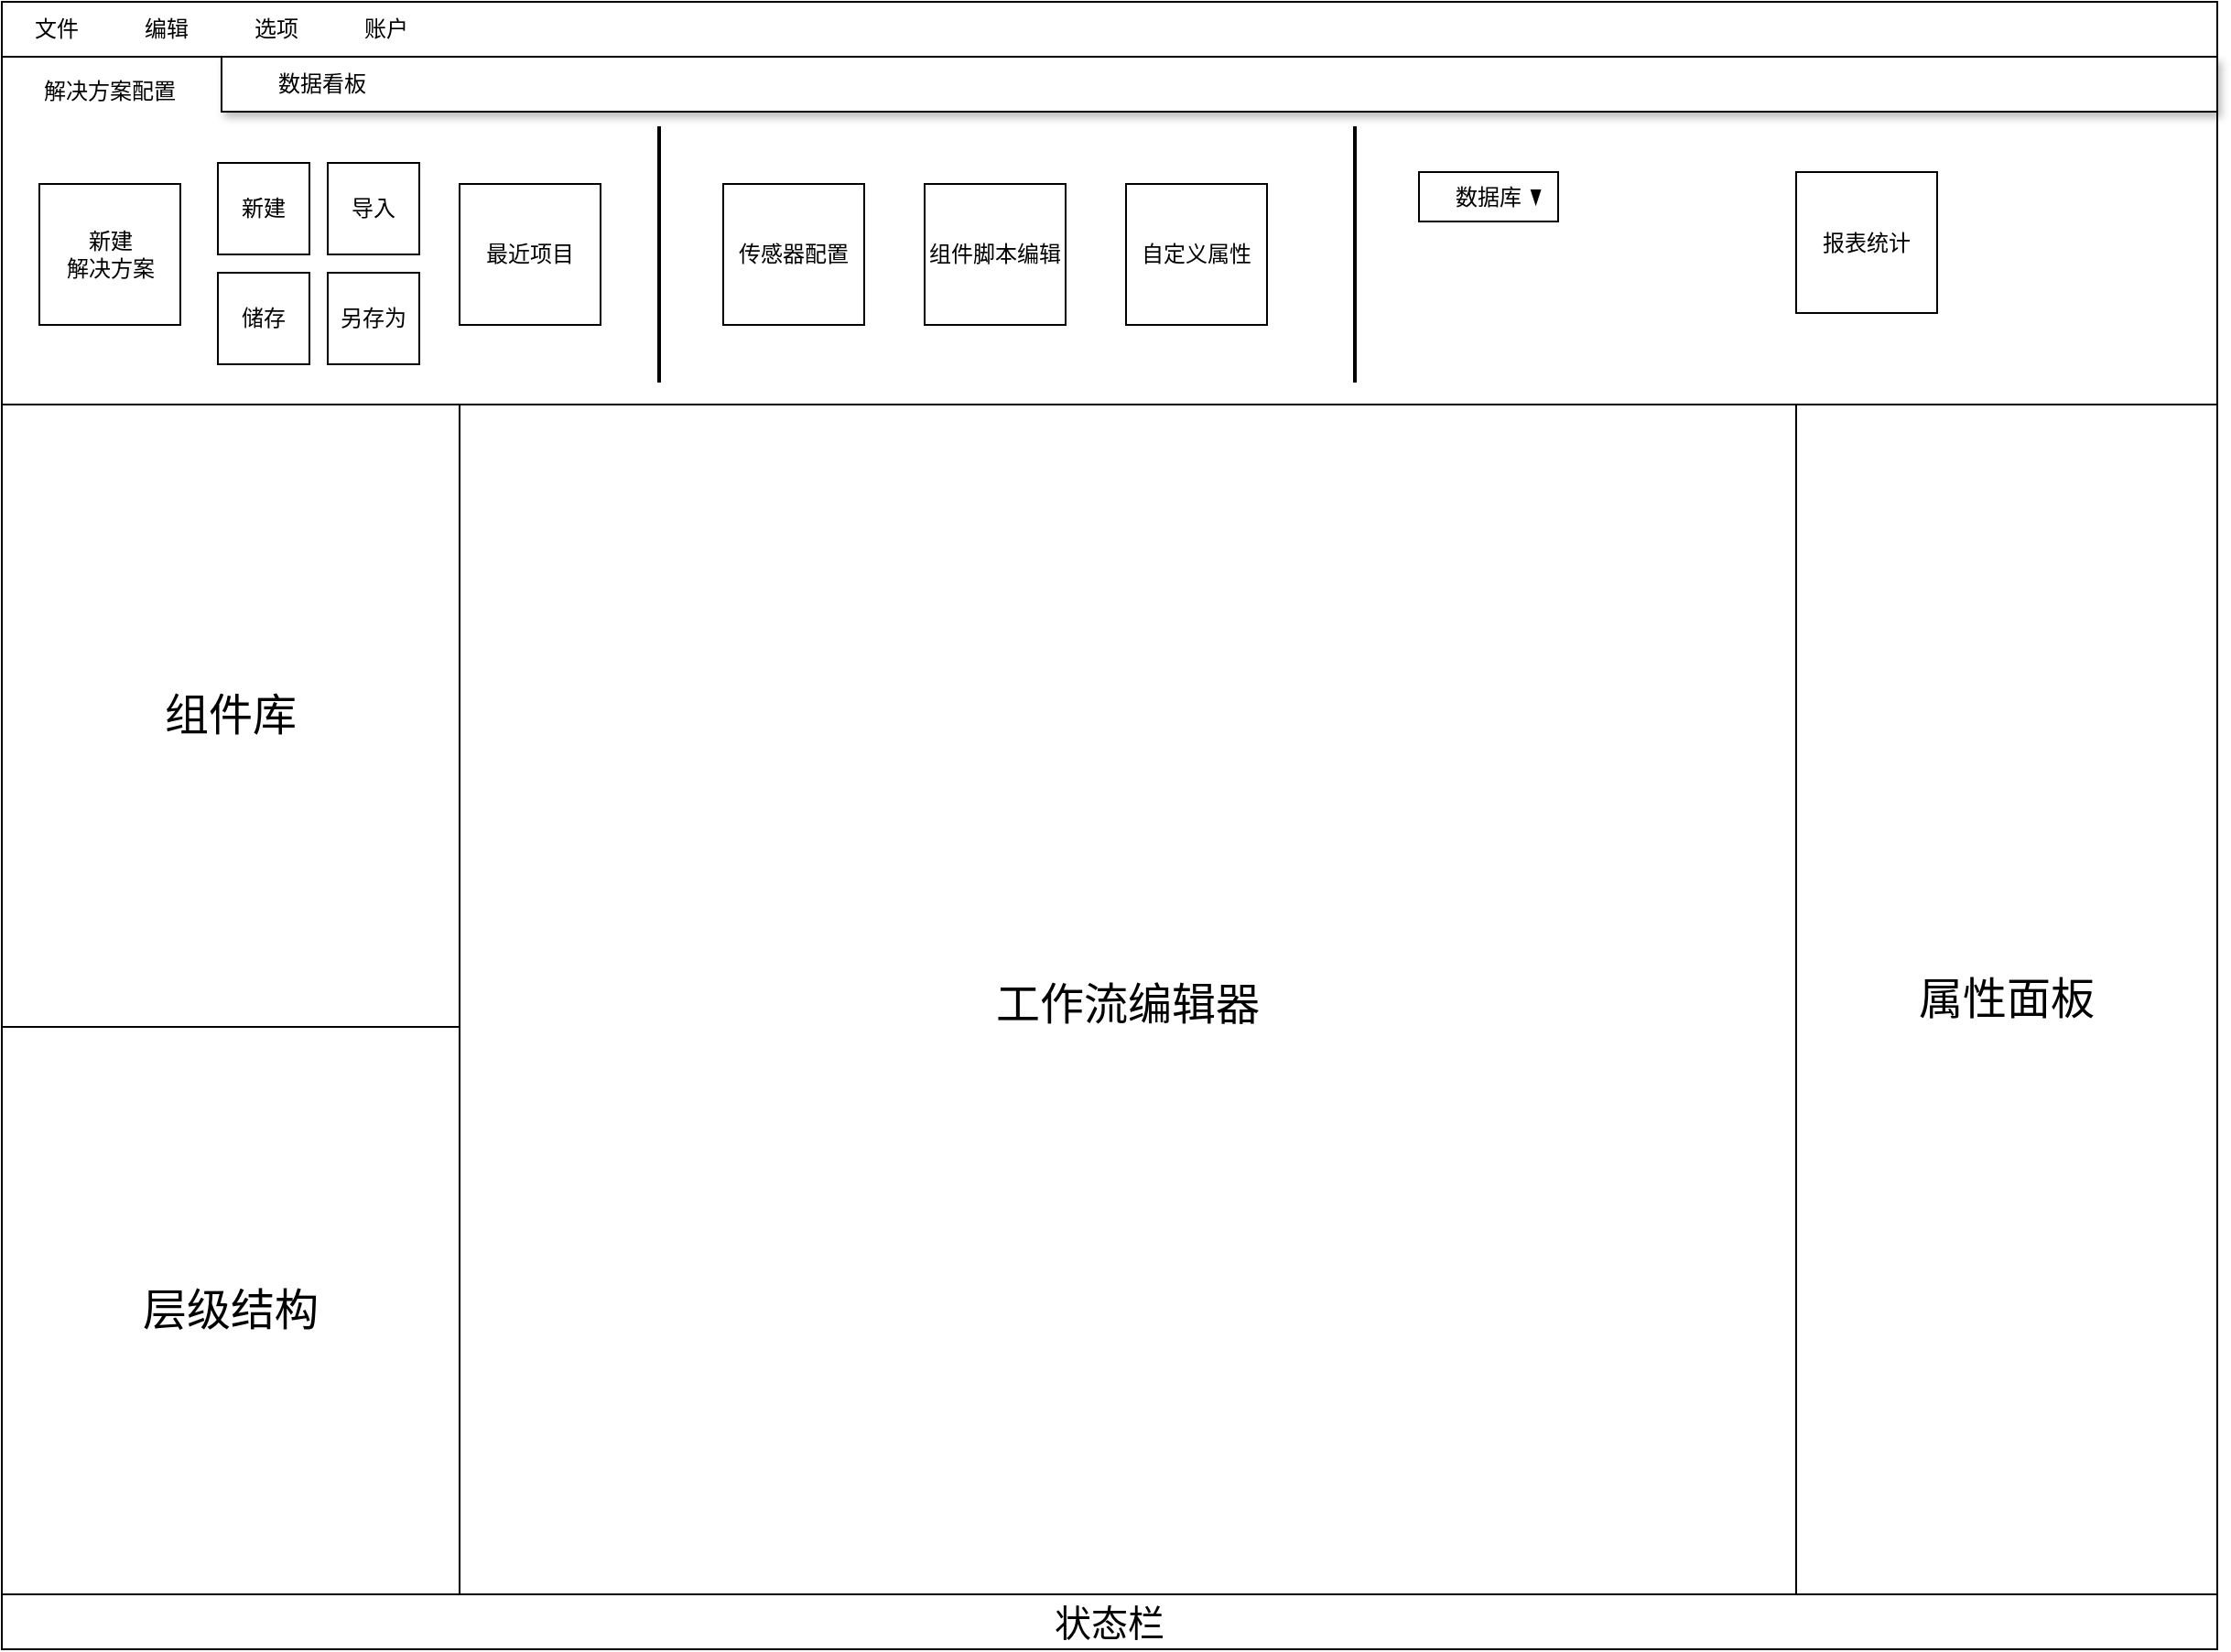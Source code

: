 <mxfile version="20.4.0" type="github">
  <diagram id="1T27g-t3n0TKRR1sPoDJ" name="第 1 页">
    <mxGraphModel dx="1863" dy="592" grid="1" gridSize="10" guides="1" tooltips="1" connect="1" arrows="1" fold="1" page="1" pageScale="1" pageWidth="827" pageHeight="1169" math="0" shadow="0">
      <root>
        <mxCell id="0" />
        <mxCell id="1" parent="0" />
        <mxCell id="6tSdoASQQvIuinm9NfsN-1" value="" style="rounded=0;whiteSpace=wrap;html=1;" vertex="1" parent="1">
          <mxGeometry x="-470" y="80" width="1210" height="190" as="geometry" />
        </mxCell>
        <mxCell id="6tSdoASQQvIuinm9NfsN-2" value="&lt;font style=&quot;font-size: 20px;&quot;&gt;状态栏&lt;/font&gt;" style="rounded=0;whiteSpace=wrap;html=1;" vertex="1" parent="1">
          <mxGeometry x="-470" y="920" width="1210" height="30" as="geometry" />
        </mxCell>
        <mxCell id="6tSdoASQQvIuinm9NfsN-3" value="&lt;font style=&quot;font-size: 24px;&quot;&gt;组件库&lt;/font&gt;" style="rounded=0;whiteSpace=wrap;html=1;" vertex="1" parent="1">
          <mxGeometry x="-470" y="270" width="250" height="340" as="geometry" />
        </mxCell>
        <mxCell id="6tSdoASQQvIuinm9NfsN-4" value="&lt;font style=&quot;font-size: 24px;&quot;&gt;属性面板&lt;/font&gt;" style="rounded=0;whiteSpace=wrap;html=1;" vertex="1" parent="1">
          <mxGeometry x="510" y="270" width="230" height="650" as="geometry" />
        </mxCell>
        <mxCell id="6tSdoASQQvIuinm9NfsN-5" value="" style="rounded=0;whiteSpace=wrap;html=1;" vertex="1" parent="1">
          <mxGeometry x="-470" y="50" width="1210" height="30" as="geometry" />
        </mxCell>
        <mxCell id="6tSdoASQQvIuinm9NfsN-6" value="文件" style="text;html=1;strokeColor=none;fillColor=none;align=center;verticalAlign=middle;whiteSpace=wrap;rounded=0;" vertex="1" parent="1">
          <mxGeometry x="-470" y="50" width="60" height="30" as="geometry" />
        </mxCell>
        <mxCell id="6tSdoASQQvIuinm9NfsN-7" value="编辑" style="text;html=1;strokeColor=none;fillColor=none;align=center;verticalAlign=middle;whiteSpace=wrap;rounded=0;" vertex="1" parent="1">
          <mxGeometry x="-410" y="50" width="60" height="30" as="geometry" />
        </mxCell>
        <mxCell id="6tSdoASQQvIuinm9NfsN-8" value="选项" style="text;html=1;strokeColor=none;fillColor=none;align=center;verticalAlign=middle;whiteSpace=wrap;rounded=0;" vertex="1" parent="1">
          <mxGeometry x="-350" y="50" width="60" height="30" as="geometry" />
        </mxCell>
        <mxCell id="6tSdoASQQvIuinm9NfsN-9" value="账户" style="text;html=1;strokeColor=none;fillColor=none;align=center;verticalAlign=middle;whiteSpace=wrap;rounded=0;" vertex="1" parent="1">
          <mxGeometry x="-290" y="50" width="60" height="30" as="geometry" />
        </mxCell>
        <mxCell id="6tSdoASQQvIuinm9NfsN-10" value="新建" style="rounded=0;whiteSpace=wrap;html=1;" vertex="1" parent="1">
          <mxGeometry x="-352" y="138" width="50" height="50" as="geometry" />
        </mxCell>
        <mxCell id="6tSdoASQQvIuinm9NfsN-11" value="导入" style="rounded=0;whiteSpace=wrap;html=1;" vertex="1" parent="1">
          <mxGeometry x="-292" y="138" width="50" height="50" as="geometry" />
        </mxCell>
        <mxCell id="6tSdoASQQvIuinm9NfsN-12" value="另存为" style="rounded=0;whiteSpace=wrap;html=1;" vertex="1" parent="1">
          <mxGeometry x="-292" y="198" width="50" height="50" as="geometry" />
        </mxCell>
        <mxCell id="6tSdoASQQvIuinm9NfsN-13" value="储存" style="rounded=0;whiteSpace=wrap;html=1;" vertex="1" parent="1">
          <mxGeometry x="-352" y="198" width="50" height="50" as="geometry" />
        </mxCell>
        <mxCell id="6tSdoASQQvIuinm9NfsN-14" value="" style="line;strokeWidth=2;direction=south;html=1;" vertex="1" parent="1">
          <mxGeometry x="-116" y="118" width="10" height="140" as="geometry" />
        </mxCell>
        <mxCell id="6tSdoASQQvIuinm9NfsN-16" value="组件脚本编辑" style="rounded=0;whiteSpace=wrap;html=1;" vertex="1" parent="1">
          <mxGeometry x="34" y="149.5" width="77" height="77" as="geometry" />
        </mxCell>
        <mxCell id="6tSdoASQQvIuinm9NfsN-17" value="自定义属性" style="rounded=0;whiteSpace=wrap;html=1;" vertex="1" parent="1">
          <mxGeometry x="144" y="149.5" width="77" height="77" as="geometry" />
        </mxCell>
        <mxCell id="6tSdoASQQvIuinm9NfsN-20" value="&lt;font style=&quot;font-size: 24px;&quot;&gt;工作流编辑器&lt;/font&gt;" style="rounded=0;whiteSpace=wrap;html=1;fontSize=30;fillColor=#FFFFFF;" vertex="1" parent="1">
          <mxGeometry x="-220" y="270" width="730" height="650" as="geometry" />
        </mxCell>
        <mxCell id="6tSdoASQQvIuinm9NfsN-21" value="" style="group;glass=0;rounded=1;" vertex="1" connectable="0" parent="1">
          <mxGeometry x="304" y="143" width="76" height="27" as="geometry" />
        </mxCell>
        <mxCell id="6tSdoASQQvIuinm9NfsN-18" value="数据库" style="rounded=0;whiteSpace=wrap;html=1;sketch=0;glass=0;" vertex="1" parent="6tSdoASQQvIuinm9NfsN-21">
          <mxGeometry width="76" height="27" as="geometry" />
        </mxCell>
        <mxCell id="6tSdoASQQvIuinm9NfsN-19" value="" style="verticalLabelPosition=bottom;verticalAlign=top;html=1;shape=mxgraph.basic.acute_triangle;dx=0.5;rotation=-180;fillColor=#000000;" vertex="1" parent="6tSdoASQQvIuinm9NfsN-21">
          <mxGeometry x="61.524" y="10" width="4.584" height="7.01" as="geometry" />
        </mxCell>
        <mxCell id="6tSdoASQQvIuinm9NfsN-22" value="" style="line;strokeWidth=2;direction=south;html=1;" vertex="1" parent="1">
          <mxGeometry x="264" y="118" width="10" height="140" as="geometry" />
        </mxCell>
        <mxCell id="6tSdoASQQvIuinm9NfsN-23" value="" style="rounded=0;whiteSpace=wrap;html=1;shadow=1;" vertex="1" parent="1">
          <mxGeometry x="-350" y="80" width="1090" height="30" as="geometry" />
        </mxCell>
        <mxCell id="6tSdoASQQvIuinm9NfsN-24" value="&lt;font style=&quot;font-size: 24px;&quot;&gt;层级结构&lt;/font&gt;" style="rounded=0;whiteSpace=wrap;html=1;" vertex="1" parent="1">
          <mxGeometry x="-470" y="610" width="250" height="310" as="geometry" />
        </mxCell>
        <mxCell id="6tSdoASQQvIuinm9NfsN-25" value="解决方案配置" style="text;html=1;strokeColor=none;fillColor=none;align=center;verticalAlign=middle;whiteSpace=wrap;rounded=0;shadow=1;" vertex="1" parent="1">
          <mxGeometry x="-448" y="84" width="74" height="30" as="geometry" />
        </mxCell>
        <mxCell id="6tSdoASQQvIuinm9NfsN-27" value="数据看板" style="text;html=1;strokeColor=none;fillColor=none;align=center;verticalAlign=middle;whiteSpace=wrap;rounded=0;shadow=1;" vertex="1" parent="1">
          <mxGeometry x="-332" y="80" width="74" height="30" as="geometry" />
        </mxCell>
        <mxCell id="6tSdoASQQvIuinm9NfsN-28" value="新建&lt;br&gt;解决方案" style="rounded=0;whiteSpace=wrap;html=1;" vertex="1" parent="1">
          <mxGeometry x="-449.5" y="149.5" width="77" height="77" as="geometry" />
        </mxCell>
        <mxCell id="6tSdoASQQvIuinm9NfsN-32" value="传感器配置" style="rounded=0;whiteSpace=wrap;html=1;" vertex="1" parent="1">
          <mxGeometry x="-76" y="149.5" width="77" height="77" as="geometry" />
        </mxCell>
        <mxCell id="6tSdoASQQvIuinm9NfsN-33" value="最近项目" style="rounded=0;whiteSpace=wrap;html=1;" vertex="1" parent="1">
          <mxGeometry x="-220" y="149.5" width="77" height="77" as="geometry" />
        </mxCell>
        <mxCell id="6tSdoASQQvIuinm9NfsN-37" value="报表统计" style="rounded=0;whiteSpace=wrap;html=1;" vertex="1" parent="1">
          <mxGeometry x="510" y="143" width="77" height="77" as="geometry" />
        </mxCell>
      </root>
    </mxGraphModel>
  </diagram>
</mxfile>
